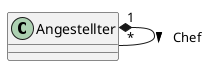 @startuml Übungseinheit 1 Aufgabe 3 a 
class Angestellter

Angestellter "1" *-- "*" Angestellter : Chef >
@enduml